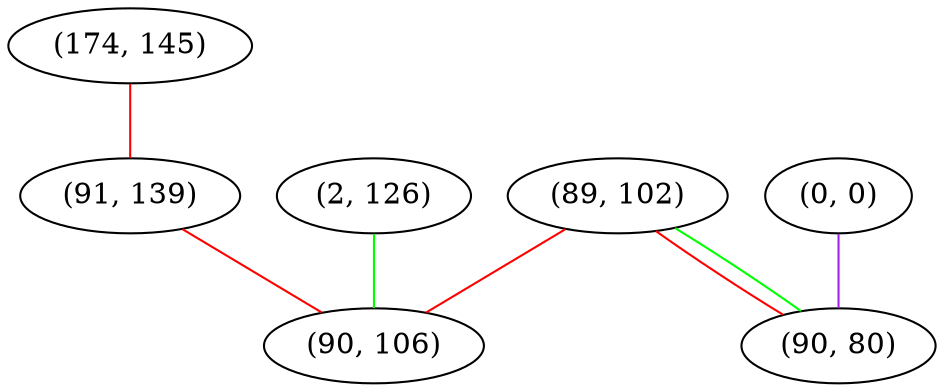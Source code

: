 graph "" {
"(174, 145)";
"(0, 0)";
"(2, 126)";
"(89, 102)";
"(91, 139)";
"(90, 106)";
"(90, 80)";
"(174, 145)" -- "(91, 139)"  [color=red, key=0, weight=1];
"(0, 0)" -- "(90, 80)"  [color=purple, key=0, weight=4];
"(2, 126)" -- "(90, 106)"  [color=green, key=0, weight=2];
"(89, 102)" -- "(90, 80)"  [color=red, key=0, weight=1];
"(89, 102)" -- "(90, 80)"  [color=green, key=1, weight=2];
"(89, 102)" -- "(90, 106)"  [color=red, key=0, weight=1];
"(91, 139)" -- "(90, 106)"  [color=red, key=0, weight=1];
}
